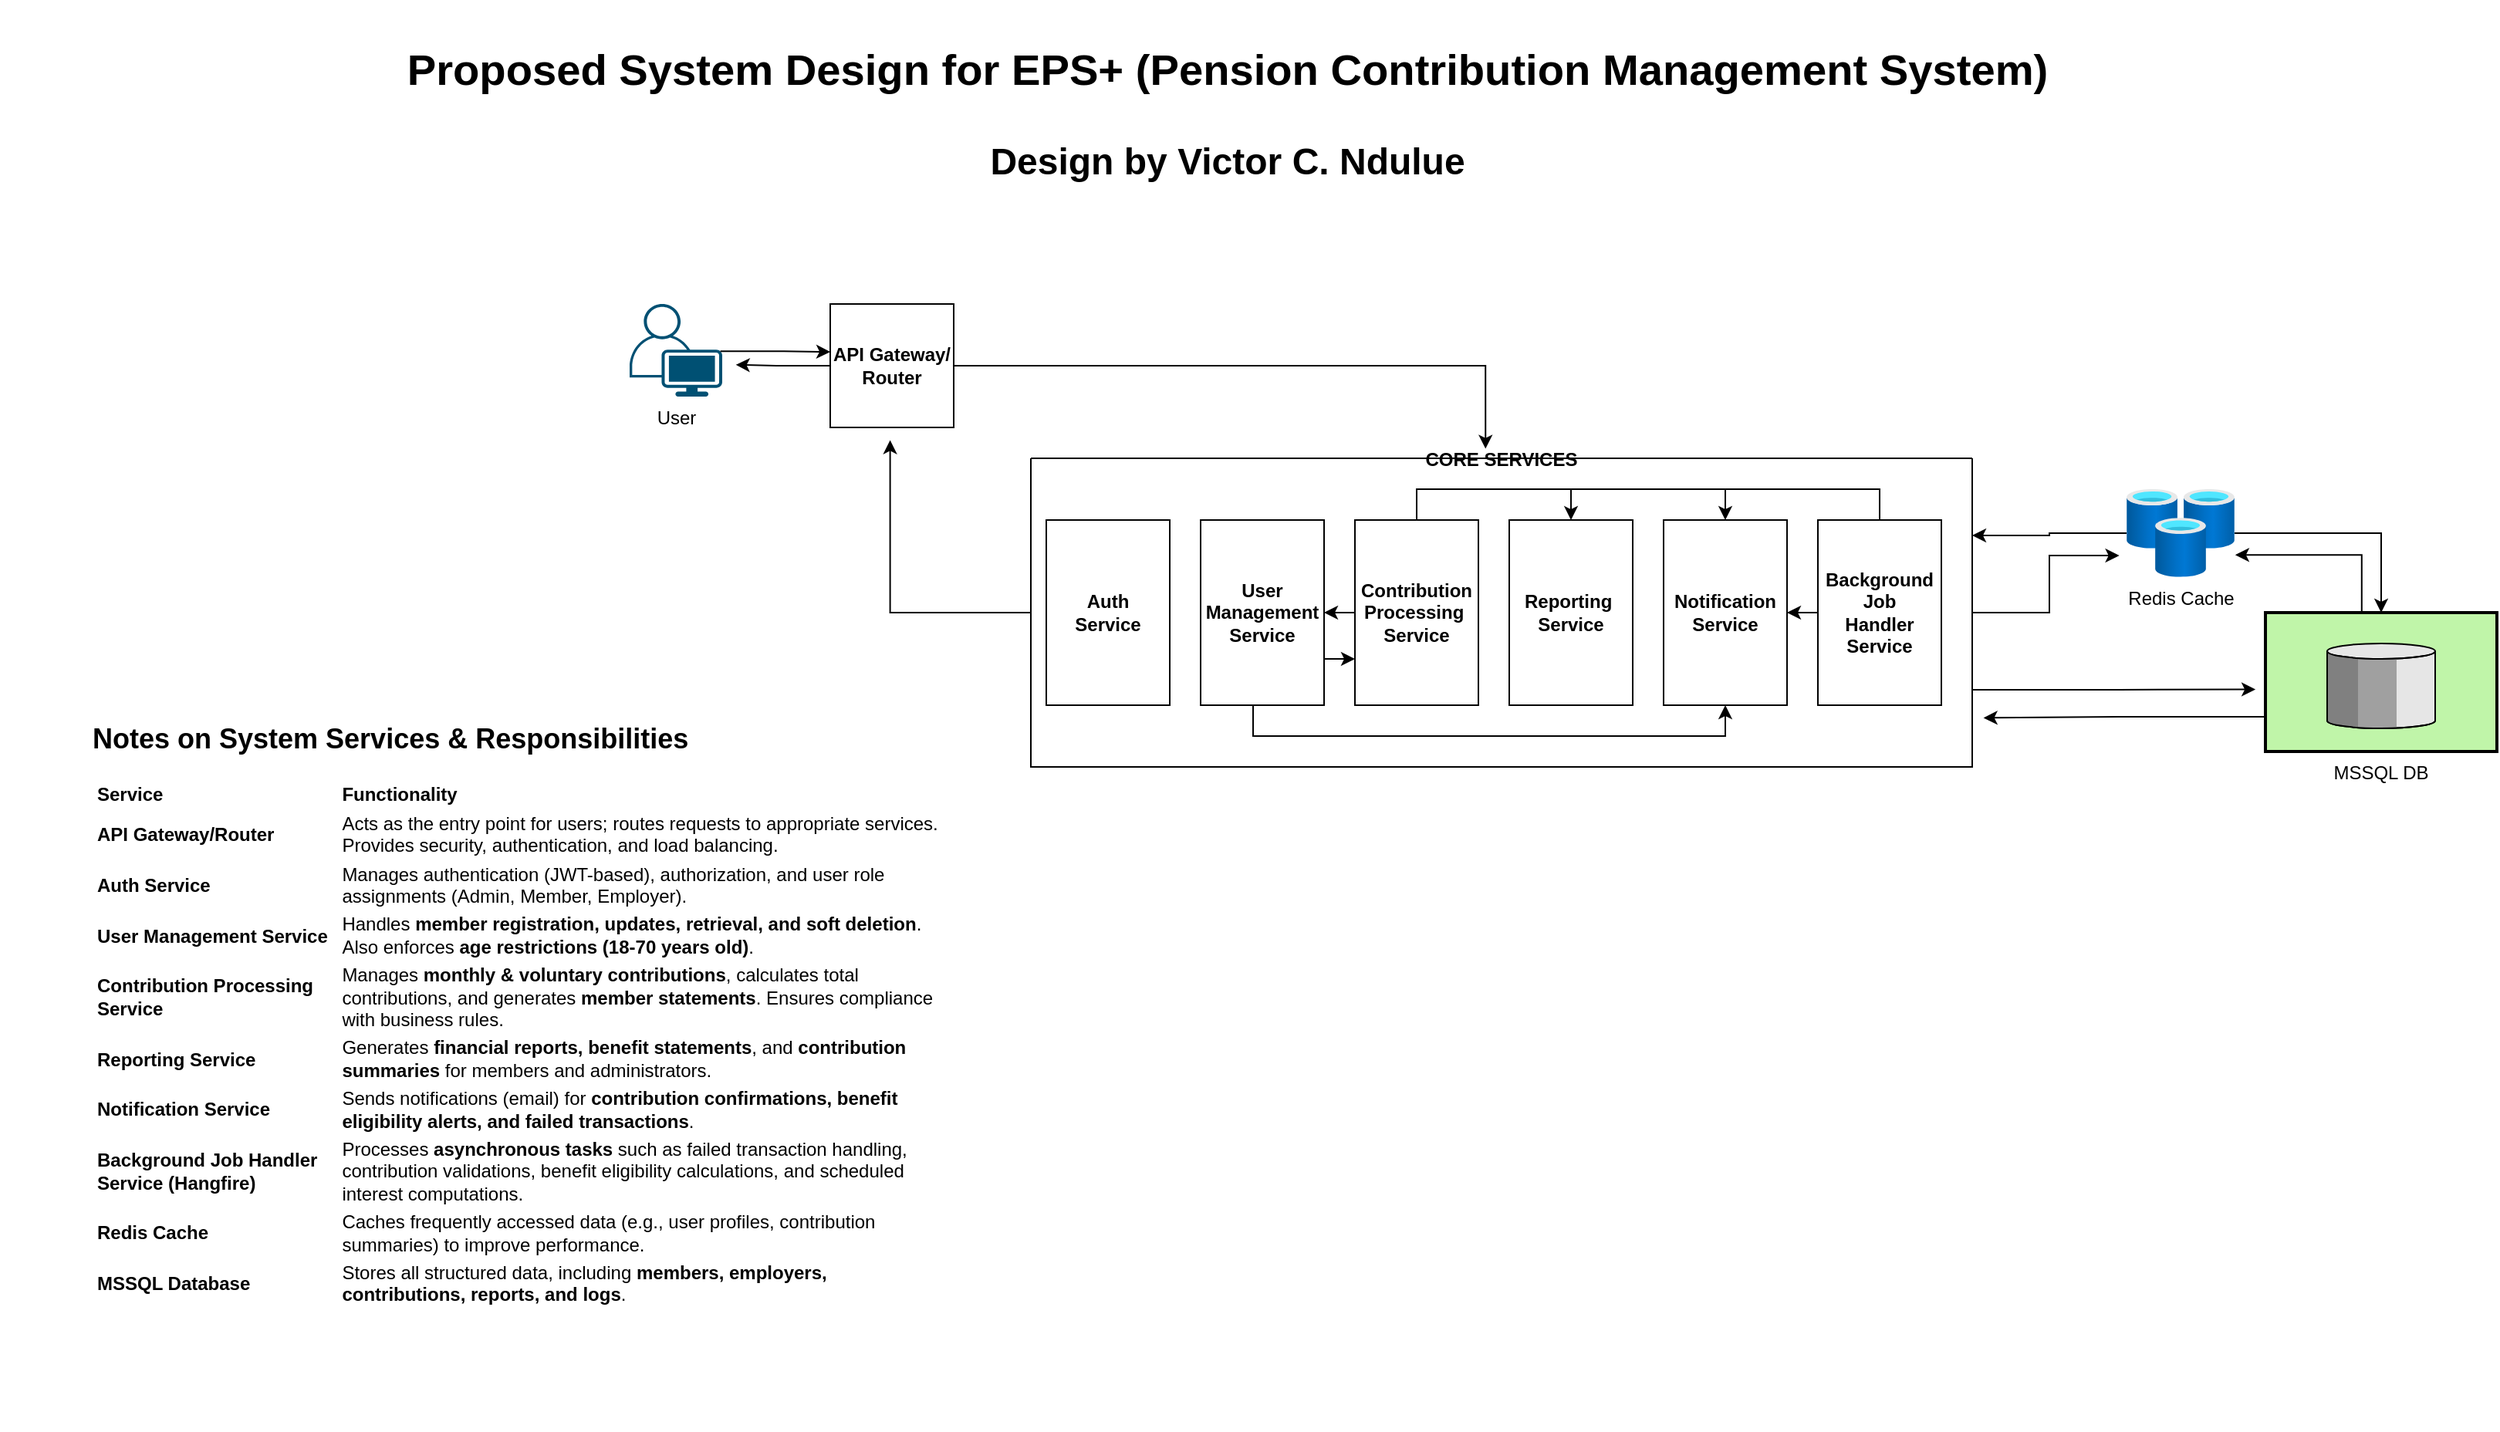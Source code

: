 <mxfile version="26.1.1">
  <diagram name="Page-1" id="74b105a0-9070-1c63-61bc-23e55f88626e">
    <mxGraphModel dx="1878" dy="739" grid="1" gridSize="10" guides="1" tooltips="1" connect="1" arrows="1" fold="1" page="1" pageScale="1.5" pageWidth="1169" pageHeight="826" background="none" math="0" shadow="0">
      <root>
        <mxCell id="0" style=";html=1;" />
        <mxCell id="1" style=";html=1;" parent="0" />
        <mxCell id="HmFR4SPm93V1ZtyjPbFf-37" style="edgeStyle=orthogonalEdgeStyle;rounded=0;orthogonalLoop=1;jettySize=auto;html=1;exitX=0.416;exitY=0.007;exitDx=0;exitDy=0;exitPerimeter=0;entryX=1.006;entryY=0.749;entryDx=0;entryDy=0;entryPerimeter=0;" edge="1" parent="1" source="10b056a9c633e61c-15" target="HmFR4SPm93V1ZtyjPbFf-2">
          <mxGeometry relative="1" as="geometry">
            <mxPoint x="1520" y="490" as="targetPoint" />
          </mxGeometry>
        </mxCell>
        <mxCell id="10b056a9c633e61c-15" value="MSSQL DB&#xa;" style="strokeWidth=2;dashed=0;align=center;fontSize=12;verticalLabelPosition=bottom;verticalAlign=top;shape=mxgraph.eip.message_store;fillColor=#c0f5a9" parent="1" vertex="1">
          <mxGeometry x="1550" y="620" width="150" height="90" as="geometry" />
        </mxCell>
        <mxCell id="10b056a9c633e61c-30" value="&lt;h3 data-end=&quot;82&quot; data-start=&quot;0&quot;&gt;&lt;strong data-end=&quot;80&quot; data-start=&quot;4&quot;&gt;Proposed System Design for EPS+ (Pension Contribution Management System)&lt;/strong&gt;&lt;/h3&gt;&lt;div&gt;&lt;strong data-end=&quot;80&quot; data-start=&quot;4&quot;&gt;Design by Victor C. Ndulue&lt;/strong&gt;&lt;/div&gt;&lt;p data-end=&quot;303&quot; data-start=&quot;84&quot;&gt;&lt;/p&gt;" style="text;strokeColor=none;fillColor=none;html=1;fontSize=24;fontStyle=1;verticalAlign=middle;align=center;" parent="1" vertex="1">
          <mxGeometry x="82" y="240" width="1590" height="110" as="geometry" />
        </mxCell>
        <mxCell id="HmFR4SPm93V1ZtyjPbFf-32" style="edgeStyle=orthogonalEdgeStyle;rounded=0;orthogonalLoop=1;jettySize=auto;html=1;entryX=1;entryY=0.25;entryDx=0;entryDy=0;" edge="1" parent="1" source="HmFR4SPm93V1ZtyjPbFf-2" target="HmFR4SPm93V1ZtyjPbFf-11">
          <mxGeometry relative="1" as="geometry" />
        </mxCell>
        <mxCell id="HmFR4SPm93V1ZtyjPbFf-2" value="Redis&amp;nbsp;&lt;span style=&quot;background-color: light-dark(#ffffff, var(--ge-dark-color, #121212)); color: light-dark(rgb(0, 0, 0), rgb(255, 255, 255));&quot;&gt;Cache&lt;/span&gt;" style="image;aspect=fixed;html=1;points=[];align=center;fontSize=12;image=img/lib/azure2/databases/Cache_Redis.svg;" vertex="1" parent="1">
          <mxGeometry x="1460" y="540" width="70" height="56.88" as="geometry" />
        </mxCell>
        <mxCell id="HmFR4SPm93V1ZtyjPbFf-4" value="User" style="points=[[0.35,0,0],[0.98,0.51,0],[1,0.71,0],[0.67,1,0],[0,0.795,0],[0,0.65,0]];verticalLabelPosition=bottom;sketch=0;html=1;verticalAlign=top;aspect=fixed;align=center;pointerEvents=1;shape=mxgraph.cisco19.user;fillColor=#005073;strokeColor=none;" vertex="1" parent="1">
          <mxGeometry x="490" y="420" width="60" height="60" as="geometry" />
        </mxCell>
        <mxCell id="HmFR4SPm93V1ZtyjPbFf-11" value="CORE SERVICES" style="swimlane;startSize=0;" vertex="1" parent="1">
          <mxGeometry x="750" y="520" width="610" height="200" as="geometry" />
        </mxCell>
        <mxCell id="HmFR4SPm93V1ZtyjPbFf-25" style="edgeStyle=orthogonalEdgeStyle;rounded=0;orthogonalLoop=1;jettySize=auto;html=1;entryX=0.5;entryY=0;entryDx=0;entryDy=0;exitX=0.5;exitY=0;exitDx=0;exitDy=0;" edge="1" parent="HmFR4SPm93V1ZtyjPbFf-11" source="HmFR4SPm93V1ZtyjPbFf-13" target="HmFR4SPm93V1ZtyjPbFf-14">
          <mxGeometry relative="1" as="geometry" />
        </mxCell>
        <mxCell id="HmFR4SPm93V1ZtyjPbFf-27" style="edgeStyle=orthogonalEdgeStyle;rounded=0;orthogonalLoop=1;jettySize=auto;html=1;exitX=1;exitY=0.75;exitDx=0;exitDy=0;entryX=0;entryY=0.75;entryDx=0;entryDy=0;" edge="1" parent="HmFR4SPm93V1ZtyjPbFf-11" source="HmFR4SPm93V1ZtyjPbFf-12" target="HmFR4SPm93V1ZtyjPbFf-13">
          <mxGeometry relative="1" as="geometry" />
        </mxCell>
        <mxCell id="HmFR4SPm93V1ZtyjPbFf-12" value="&lt;b&gt;User&lt;/b&gt;&lt;div&gt;&lt;b&gt;Management&lt;/b&gt;&lt;/div&gt;&lt;div&gt;&lt;b&gt;Service&lt;/b&gt;&lt;/div&gt;" style="whiteSpace=wrap;html=1;" vertex="1" parent="HmFR4SPm93V1ZtyjPbFf-11">
          <mxGeometry x="110" y="40" width="80" height="120" as="geometry" />
        </mxCell>
        <mxCell id="HmFR4SPm93V1ZtyjPbFf-26" style="edgeStyle=orthogonalEdgeStyle;rounded=0;orthogonalLoop=1;jettySize=auto;html=1;exitX=0;exitY=0.5;exitDx=0;exitDy=0;entryX=1;entryY=0.5;entryDx=0;entryDy=0;" edge="1" parent="HmFR4SPm93V1ZtyjPbFf-11" source="HmFR4SPm93V1ZtyjPbFf-13" target="HmFR4SPm93V1ZtyjPbFf-12">
          <mxGeometry relative="1" as="geometry" />
        </mxCell>
        <mxCell id="HmFR4SPm93V1ZtyjPbFf-13" value="&lt;b&gt;Contribution Processing&amp;nbsp;&lt;/b&gt;&lt;div&gt;&lt;b&gt;Service&lt;/b&gt;&lt;/div&gt;" style="whiteSpace=wrap;html=1;" vertex="1" parent="HmFR4SPm93V1ZtyjPbFf-11">
          <mxGeometry x="210" y="40" width="80" height="120" as="geometry" />
        </mxCell>
        <mxCell id="HmFR4SPm93V1ZtyjPbFf-14" value="&lt;b&gt;Notification Service&lt;/b&gt;" style="whiteSpace=wrap;html=1;" vertex="1" parent="HmFR4SPm93V1ZtyjPbFf-11">
          <mxGeometry x="410" y="40" width="80" height="120" as="geometry" />
        </mxCell>
        <mxCell id="HmFR4SPm93V1ZtyjPbFf-21" style="edgeStyle=orthogonalEdgeStyle;rounded=0;orthogonalLoop=1;jettySize=auto;html=1;entryX=1;entryY=0.5;entryDx=0;entryDy=0;" edge="1" parent="HmFR4SPm93V1ZtyjPbFf-11" source="HmFR4SPm93V1ZtyjPbFf-15" target="HmFR4SPm93V1ZtyjPbFf-14">
          <mxGeometry relative="1" as="geometry" />
        </mxCell>
        <mxCell id="HmFR4SPm93V1ZtyjPbFf-59" style="edgeStyle=orthogonalEdgeStyle;rounded=0;orthogonalLoop=1;jettySize=auto;html=1;entryX=0.5;entryY=0;entryDx=0;entryDy=0;exitX=0.5;exitY=0;exitDx=0;exitDy=0;" edge="1" parent="HmFR4SPm93V1ZtyjPbFf-11" source="HmFR4SPm93V1ZtyjPbFf-15" target="HmFR4SPm93V1ZtyjPbFf-53">
          <mxGeometry relative="1" as="geometry" />
        </mxCell>
        <mxCell id="HmFR4SPm93V1ZtyjPbFf-15" value="&lt;b&gt;Background Job&lt;/b&gt;&lt;div&gt;&lt;b&gt;Handler Service&lt;/b&gt;&lt;/div&gt;" style="whiteSpace=wrap;html=1;" vertex="1" parent="HmFR4SPm93V1ZtyjPbFf-11">
          <mxGeometry x="510" y="40" width="80" height="120" as="geometry" />
        </mxCell>
        <mxCell id="HmFR4SPm93V1ZtyjPbFf-52" style="edgeStyle=orthogonalEdgeStyle;rounded=0;orthogonalLoop=1;jettySize=auto;html=1;entryX=0.5;entryY=1;entryDx=0;entryDy=0;exitX=0.425;exitY=1.002;exitDx=0;exitDy=0;exitPerimeter=0;" edge="1" parent="HmFR4SPm93V1ZtyjPbFf-11" source="HmFR4SPm93V1ZtyjPbFf-12" target="HmFR4SPm93V1ZtyjPbFf-14">
          <mxGeometry relative="1" as="geometry" />
        </mxCell>
        <mxCell id="HmFR4SPm93V1ZtyjPbFf-51" value="&lt;b&gt;Auth&lt;/b&gt;&lt;div&gt;&lt;b&gt;Service&lt;/b&gt;&lt;/div&gt;" style="whiteSpace=wrap;html=1;" vertex="1" parent="HmFR4SPm93V1ZtyjPbFf-11">
          <mxGeometry x="10" y="40" width="80" height="120" as="geometry" />
        </mxCell>
        <mxCell id="HmFR4SPm93V1ZtyjPbFf-53" value="&lt;b&gt;Reporting&amp;nbsp;&lt;/b&gt;&lt;div&gt;&lt;b&gt;Service&lt;/b&gt;&lt;/div&gt;" style="whiteSpace=wrap;html=1;" vertex="1" parent="HmFR4SPm93V1ZtyjPbFf-11">
          <mxGeometry x="310" y="40" width="80" height="120" as="geometry" />
        </mxCell>
        <mxCell id="HmFR4SPm93V1ZtyjPbFf-33" style="edgeStyle=orthogonalEdgeStyle;rounded=0;orthogonalLoop=1;jettySize=auto;html=1;entryX=-0.067;entryY=0.756;entryDx=0;entryDy=0;entryPerimeter=0;" edge="1" parent="1" source="HmFR4SPm93V1ZtyjPbFf-11" target="HmFR4SPm93V1ZtyjPbFf-2">
          <mxGeometry relative="1" as="geometry" />
        </mxCell>
        <mxCell id="HmFR4SPm93V1ZtyjPbFf-36" style="edgeStyle=orthogonalEdgeStyle;rounded=0;orthogonalLoop=1;jettySize=auto;html=1;entryX=0.5;entryY=0;entryDx=0;entryDy=0;entryPerimeter=0;" edge="1" parent="1" source="HmFR4SPm93V1ZtyjPbFf-2" target="10b056a9c633e61c-15">
          <mxGeometry relative="1" as="geometry" />
        </mxCell>
        <mxCell id="HmFR4SPm93V1ZtyjPbFf-41" value="&lt;b&gt;API Gateway/&lt;/b&gt;&lt;div&gt;&lt;b&gt;Router&lt;/b&gt;&lt;/div&gt;" style="whiteSpace=wrap;html=1;aspect=fixed;" vertex="1" parent="1">
          <mxGeometry x="620" y="420" width="80" height="80" as="geometry" />
        </mxCell>
        <mxCell id="HmFR4SPm93V1ZtyjPbFf-42" style="edgeStyle=orthogonalEdgeStyle;rounded=0;orthogonalLoop=1;jettySize=auto;html=1;entryX=0.483;entryY=-0.031;entryDx=0;entryDy=0;entryPerimeter=0;" edge="1" parent="1" source="HmFR4SPm93V1ZtyjPbFf-41" target="HmFR4SPm93V1ZtyjPbFf-11">
          <mxGeometry relative="1" as="geometry" />
        </mxCell>
        <mxCell id="HmFR4SPm93V1ZtyjPbFf-43" style="edgeStyle=orthogonalEdgeStyle;rounded=0;orthogonalLoop=1;jettySize=auto;html=1;exitX=0;exitY=0.5;exitDx=0;exitDy=0;entryX=0.485;entryY=1.103;entryDx=0;entryDy=0;entryPerimeter=0;" edge="1" parent="1" source="HmFR4SPm93V1ZtyjPbFf-11" target="HmFR4SPm93V1ZtyjPbFf-41">
          <mxGeometry relative="1" as="geometry" />
        </mxCell>
        <mxCell id="HmFR4SPm93V1ZtyjPbFf-49" style="edgeStyle=orthogonalEdgeStyle;rounded=0;orthogonalLoop=1;jettySize=auto;html=1;exitX=0.98;exitY=0.51;exitDx=0;exitDy=0;exitPerimeter=0;entryX=0;entryY=0.388;entryDx=0;entryDy=0;entryPerimeter=0;" edge="1" parent="1" source="HmFR4SPm93V1ZtyjPbFf-4" target="HmFR4SPm93V1ZtyjPbFf-41">
          <mxGeometry relative="1" as="geometry" />
        </mxCell>
        <mxCell id="HmFR4SPm93V1ZtyjPbFf-50" style="edgeStyle=orthogonalEdgeStyle;rounded=0;orthogonalLoop=1;jettySize=auto;html=1;entryX=1.147;entryY=0.657;entryDx=0;entryDy=0;entryPerimeter=0;" edge="1" parent="1" source="HmFR4SPm93V1ZtyjPbFf-41" target="HmFR4SPm93V1ZtyjPbFf-4">
          <mxGeometry relative="1" as="geometry" />
        </mxCell>
        <mxCell id="HmFR4SPm93V1ZtyjPbFf-54" style="edgeStyle=orthogonalEdgeStyle;rounded=0;orthogonalLoop=1;jettySize=auto;html=1;exitX=0;exitY=0.75;exitDx=0;exitDy=0;exitPerimeter=0;entryX=1.012;entryY=0.841;entryDx=0;entryDy=0;entryPerimeter=0;" edge="1" parent="1" source="10b056a9c633e61c-15" target="HmFR4SPm93V1ZtyjPbFf-11">
          <mxGeometry relative="1" as="geometry" />
        </mxCell>
        <mxCell id="HmFR4SPm93V1ZtyjPbFf-57" style="edgeStyle=orthogonalEdgeStyle;rounded=0;orthogonalLoop=1;jettySize=auto;html=1;exitX=1;exitY=0.75;exitDx=0;exitDy=0;entryX=-0.043;entryY=0.553;entryDx=0;entryDy=0;entryPerimeter=0;" edge="1" parent="1" source="HmFR4SPm93V1ZtyjPbFf-11" target="10b056a9c633e61c-15">
          <mxGeometry relative="1" as="geometry" />
        </mxCell>
        <mxCell id="HmFR4SPm93V1ZtyjPbFf-61" value="&lt;h2 data-start=&quot;1400&quot; data-end=&quot;1453&quot;&gt;&lt;strong data-start=&quot;1403&quot; data-end=&quot;1453&quot;&gt;Notes on System Services &amp;amp; Responsibilities&lt;/strong&gt;&lt;/h2&gt;&lt;div class=&quot;overflow-x-auto contain-inline-size&quot;&gt;&lt;table data-start=&quot;1526&quot; data-end=&quot;3173&quot;&gt;&lt;thead data-start=&quot;1526&quot; data-end=&quot;1586&quot;&gt;&lt;tr data-start=&quot;1526&quot; data-end=&quot;1586&quot;&gt;&lt;th data-start=&quot;1526&quot; data-end=&quot;1565&quot;&gt;&lt;strong data-start=&quot;1528&quot; data-end=&quot;1539&quot;&gt;Service&lt;/strong&gt;&lt;/th&gt;&lt;th data-start=&quot;1565&quot; data-end=&quot;1586&quot;&gt;&lt;strong data-start=&quot;1567&quot; data-end=&quot;1584&quot;&gt;Functionality&lt;/strong&gt;&lt;/th&gt;&lt;/tr&gt;&lt;/thead&gt;&lt;tbody data-start=&quot;1647&quot; data-end=&quot;3173&quot;&gt;&lt;tr data-start=&quot;1647&quot; data-end=&quot;1820&quot;&gt;&lt;td&gt;&lt;strong data-start=&quot;1649&quot; data-end=&quot;1671&quot;&gt;API Gateway/Router&lt;/strong&gt;&lt;/td&gt;&lt;td&gt;Acts as the entry point for users; routes requests to appropriate services. Provides security, authentication, and load balancing.&lt;/td&gt;&lt;/tr&gt;&lt;tr data-start=&quot;1821&quot; data-end=&quot;1968&quot;&gt;&lt;td&gt;&lt;strong data-start=&quot;1823&quot; data-end=&quot;1839&quot;&gt;Auth Service&lt;/strong&gt;&lt;/td&gt;&lt;td&gt;Manages authentication (JWT-based), authorization, and user role assignments (Admin, Member, Employer).&lt;/td&gt;&lt;/tr&gt;&lt;tr data-start=&quot;1969&quot; data-end=&quot;2138&quot;&gt;&lt;td&gt;&lt;strong data-start=&quot;1971&quot; data-end=&quot;1998&quot;&gt;User Management Service&lt;/strong&gt;&lt;/td&gt;&lt;td&gt;Handles &lt;strong data-start=&quot;2019&quot; data-end=&quot;2081&quot;&gt;member registration, updates, retrieval, and soft deletion&lt;/strong&gt;. Also enforces &lt;strong data-start=&quot;2097&quot; data-end=&quot;2135&quot;&gt;age restrictions (18-70 years old)&lt;/strong&gt;.&lt;/td&gt;&lt;/tr&gt;&lt;tr data-start=&quot;2139&quot; data-end=&quot;2339&quot;&gt;&lt;td&gt;&lt;strong data-start=&quot;2141&quot; data-end=&quot;2176&quot;&gt;Contribution Processing Service&lt;/strong&gt;&lt;/td&gt;&lt;td&gt;Manages &lt;strong data-start=&quot;2190&quot; data-end=&quot;2227&quot;&gt;monthly &amp;amp; voluntary contributions&lt;/strong&gt;, calculates total contributions, and generates &lt;strong data-start=&quot;2275&quot; data-end=&quot;2296&quot;&gt;member statements&lt;/strong&gt;. Ensures compliance with business rules.&lt;/td&gt;&lt;/tr&gt;&lt;tr data-start=&quot;2340&quot; data-end=&quot;2500&quot;&gt;&lt;td&gt;&lt;strong data-start=&quot;2342&quot; data-end=&quot;2363&quot;&gt;Reporting Service&lt;/strong&gt;&lt;/td&gt;&lt;td&gt;Generates &lt;strong data-start=&quot;2393&quot; data-end=&quot;2434&quot;&gt;financial reports, benefit statements&lt;/strong&gt;, and &lt;strong data-start=&quot;2440&quot; data-end=&quot;2466&quot;&gt;contribution summaries&lt;/strong&gt; for members and administrators.&lt;/td&gt;&lt;/tr&gt;&lt;tr data-start=&quot;2501&quot; data-end=&quot;2666&quot;&gt;&lt;td&gt;&lt;strong data-start=&quot;2503&quot; data-end=&quot;2527&quot;&gt;Notification Service&lt;/strong&gt;&lt;/td&gt;&lt;td&gt;Sends notifications (email) for &lt;strong data-start=&quot;2580&quot; data-end=&quot;2663&quot;&gt;contribution confirmations, benefit eligibility alerts, and failed transactions&lt;/strong&gt;.&lt;/td&gt;&lt;/tr&gt;&lt;tr data-start=&quot;2667&quot; data-end=&quot;2885&quot;&gt;&lt;td&gt;&lt;strong data-start=&quot;2669&quot; data-end=&quot;2714&quot;&gt;Background Job Handler Service (Hangfire)&lt;/strong&gt;&lt;/td&gt;&lt;td&gt;Processes &lt;strong data-start=&quot;2727&quot; data-end=&quot;2749&quot;&gt;asynchronous tasks&lt;/strong&gt; such as failed transaction handling, contribution validations, benefit eligibility calculations, and scheduled interest computations.&lt;/td&gt;&lt;/tr&gt;&lt;tr data-start=&quot;2886&quot; data-end=&quot;3032&quot;&gt;&lt;td&gt;&lt;strong data-start=&quot;2888&quot; data-end=&quot;2903&quot;&gt;Redis Cache&lt;/strong&gt;&lt;/td&gt;&lt;td&gt;Caches frequently accessed data (e.g., user profiles, contribution summaries) to improve performance.&lt;/td&gt;&lt;/tr&gt;&lt;tr data-start=&quot;3033&quot; data-end=&quot;3173&quot;&gt;&lt;td&gt;&lt;strong data-start=&quot;3035&quot; data-end=&quot;3053&quot;&gt;MSSQL Database&lt;/strong&gt;&lt;/td&gt;&lt;td&gt;Stores all structured data, including &lt;strong data-start=&quot;3114&quot; data-end=&quot;3170&quot;&gt;members, employers, contributions, reports, and logs&lt;/strong&gt;.&lt;/td&gt;&lt;/tr&gt;&lt;/tbody&gt;&lt;/table&gt;&lt;/div&gt;" style="text;whiteSpace=wrap;html=1;" vertex="1" parent="1">
          <mxGeometry x="140" y="670" width="560" height="480" as="geometry" />
        </mxCell>
      </root>
    </mxGraphModel>
  </diagram>
</mxfile>
